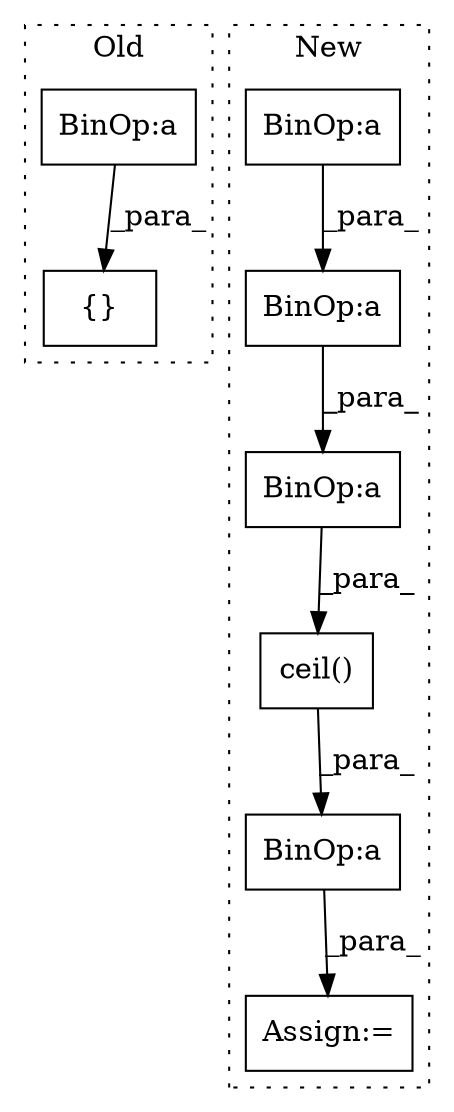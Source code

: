 digraph G {
subgraph cluster0 {
1 [label="{}" a="59" s="33972,34029" l="1,0" shape="box"];
8 [label="BinOp:a" a="82" s="33995" l="3" shape="box"];
label = "Old";
style="dotted";
}
subgraph cluster1 {
2 [label="ceil()" a="75" s="34359,34415" l="10,1" shape="box"];
3 [label="BinOp:a" a="82" s="34411" l="3" shape="box"];
4 [label="BinOp:a" a="82" s="34401" l="3" shape="box"];
5 [label="BinOp:a" a="82" s="34375" l="3" shape="box"];
6 [label="BinOp:a" a="82" s="34439" l="3" shape="box"];
7 [label="Assign:=" a="68" s="34430" l="3" shape="box"];
label = "New";
style="dotted";
}
2 -> 6 [label="_para_"];
3 -> 2 [label="_para_"];
4 -> 3 [label="_para_"];
5 -> 4 [label="_para_"];
6 -> 7 [label="_para_"];
8 -> 1 [label="_para_"];
}